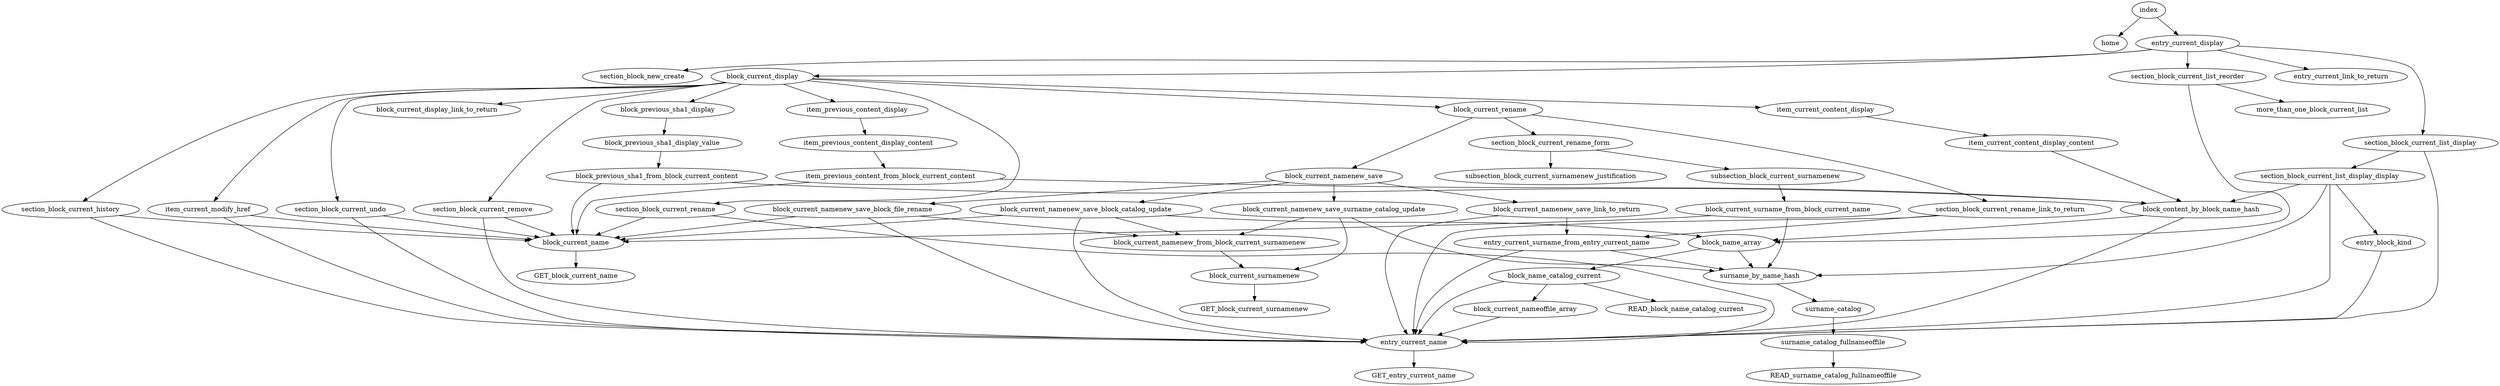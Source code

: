 digraph dgn {
index -> home;
index -> entry_current_display;
entry_current_name -> GET_entry_current_name;
entry_current_surname_from_entry_current_name -> entry_current_name;
entry_current_surname_from_entry_current_name -> surname_by_name_hash;
surname_by_name_hash -> surname_catalog;
surname_catalog -> surname_catalog_fullnameoffile;
surname_catalog_fullnameoffile -> READ_surname_catalog_fullnameoffile;
entry_current_display -> section_block_new_create;
entry_block_kind -> entry_current_name;
entry_current_display -> section_block_current_list_reorder;
section_block_current_list_reorder -> block_name_array;
block_name_array -> block_name_catalog_current;
block_name_catalog_current -> entry_current_name;
block_name_catalog_current -> block_current_nameoffile_array;
block_current_nameoffile_array -> entry_current_name;
block_name_catalog_current -> READ_block_name_catalog_current;
block_name_array -> surname_by_name_hash;
section_block_current_list_reorder -> more_than_one_block_current_list;
entry_current_display -> section_block_current_list_display;
section_block_current_list_display -> entry_current_name;
section_block_current_list_display -> section_block_current_list_display_display;
section_block_current_list_display_display -> entry_current_name;
section_block_current_list_display_display -> entry_block_kind;
section_block_current_list_display_display -> surname_by_name_hash;
section_block_current_list_display_display -> block_content_by_block_name_hash;
block_content_by_block_name_hash -> entry_current_name;
block_content_by_block_name_hash -> block_name_array;
entry_current_display -> entry_current_link_to_return;
entry_current_display -> block_current_display;
block_current_name -> GET_block_current_name;
block_current_surname_from_block_current_name -> block_current_name;
block_current_surname_from_block_current_name -> surname_by_name_hash;
block_current_display -> item_current_content_display;
item_current_content_display -> item_current_content_display_content;
item_current_content_display_content -> block_content_by_block_name_hash;
block_current_display -> item_current_modify_href;
item_current_modify_href -> entry_current_name;
item_current_modify_href -> block_current_name;
block_current_display -> item_previous_content_display;
item_previous_content_display -> item_previous_content_display_content;
item_previous_content_display_content -> item_previous_content_from_block_current_content;
item_previous_content_from_block_current_content -> block_content_by_block_name_hash;
item_previous_content_from_block_current_content -> block_current_name;
block_current_display -> block_previous_sha1_display;
block_previous_sha1_display -> block_previous_sha1_display_value;
block_previous_sha1_display_value -> block_previous_sha1_from_block_current_content;
block_previous_sha1_from_block_current_content -> block_content_by_block_name_hash;
block_previous_sha1_from_block_current_content -> block_current_name;
block_current_display -> section_block_current_remove;
section_block_current_remove -> block_current_name;
section_block_current_remove -> entry_current_name;
block_current_display -> section_block_current_history;
section_block_current_history -> block_current_name;
section_block_current_history -> entry_current_name;
block_current_display -> section_block_current_rename;
section_block_current_rename -> block_current_name;
section_block_current_rename -> entry_current_name;
block_current_display -> section_block_current_undo;
section_block_current_undo -> block_current_name;
section_block_current_undo -> entry_current_name;
block_current_display -> block_current_display_link_to_return;
block_current_display -> block_current_rename;
block_current_rename -> section_block_current_rename_form;
section_block_current_rename_form -> subsection_block_current_surnamenew;
subsection_block_current_surnamenew -> block_current_surname_from_block_current_name;
section_block_current_rename_form -> subsection_block_current_surnamenew_justification;
block_current_rename -> section_block_current_rename_link_to_return;
section_block_current_rename_link_to_return -> entry_current_name;
section_block_current_rename_link_to_return -> entry_current_surname_from_entry_current_name;
block_current_rename -> block_current_namenew_save;
block_current_surnamenew -> GET_block_current_surnamenew;
block_current_namenew_save -> block_current_namenew_save_block_file_rename;
block_current_namenew_save_block_file_rename -> entry_current_name;
block_current_namenew_save_block_file_rename -> block_current_name;
block_current_namenew_save_block_file_rename -> block_current_namenew_from_block_current_surnamenew;
block_current_namenew_from_block_current_surnamenew -> block_current_surnamenew;
block_current_namenew_save -> block_current_namenew_save_block_catalog_update;
block_current_namenew_save_block_catalog_update -> entry_current_name;
block_current_namenew_save_block_catalog_update -> block_current_name;
block_current_namenew_save_block_catalog_update -> block_name_array;
block_current_namenew_save_block_catalog_update -> block_current_namenew_from_block_current_surnamenew;
block_current_namenew_save -> block_current_namenew_save_surname_catalog_update;
block_current_namenew_save_surname_catalog_update -> block_current_namenew_from_block_current_surnamenew;
block_current_namenew_save_surname_catalog_update -> block_current_surnamenew;
block_current_namenew_save_surname_catalog_update -> surname_by_name_hash;
block_current_namenew_save -> block_current_namenew_save_link_to_return;
block_current_namenew_save_link_to_return -> entry_current_name;
block_current_namenew_save_link_to_return -> entry_current_surname_from_entry_current_name;
}
